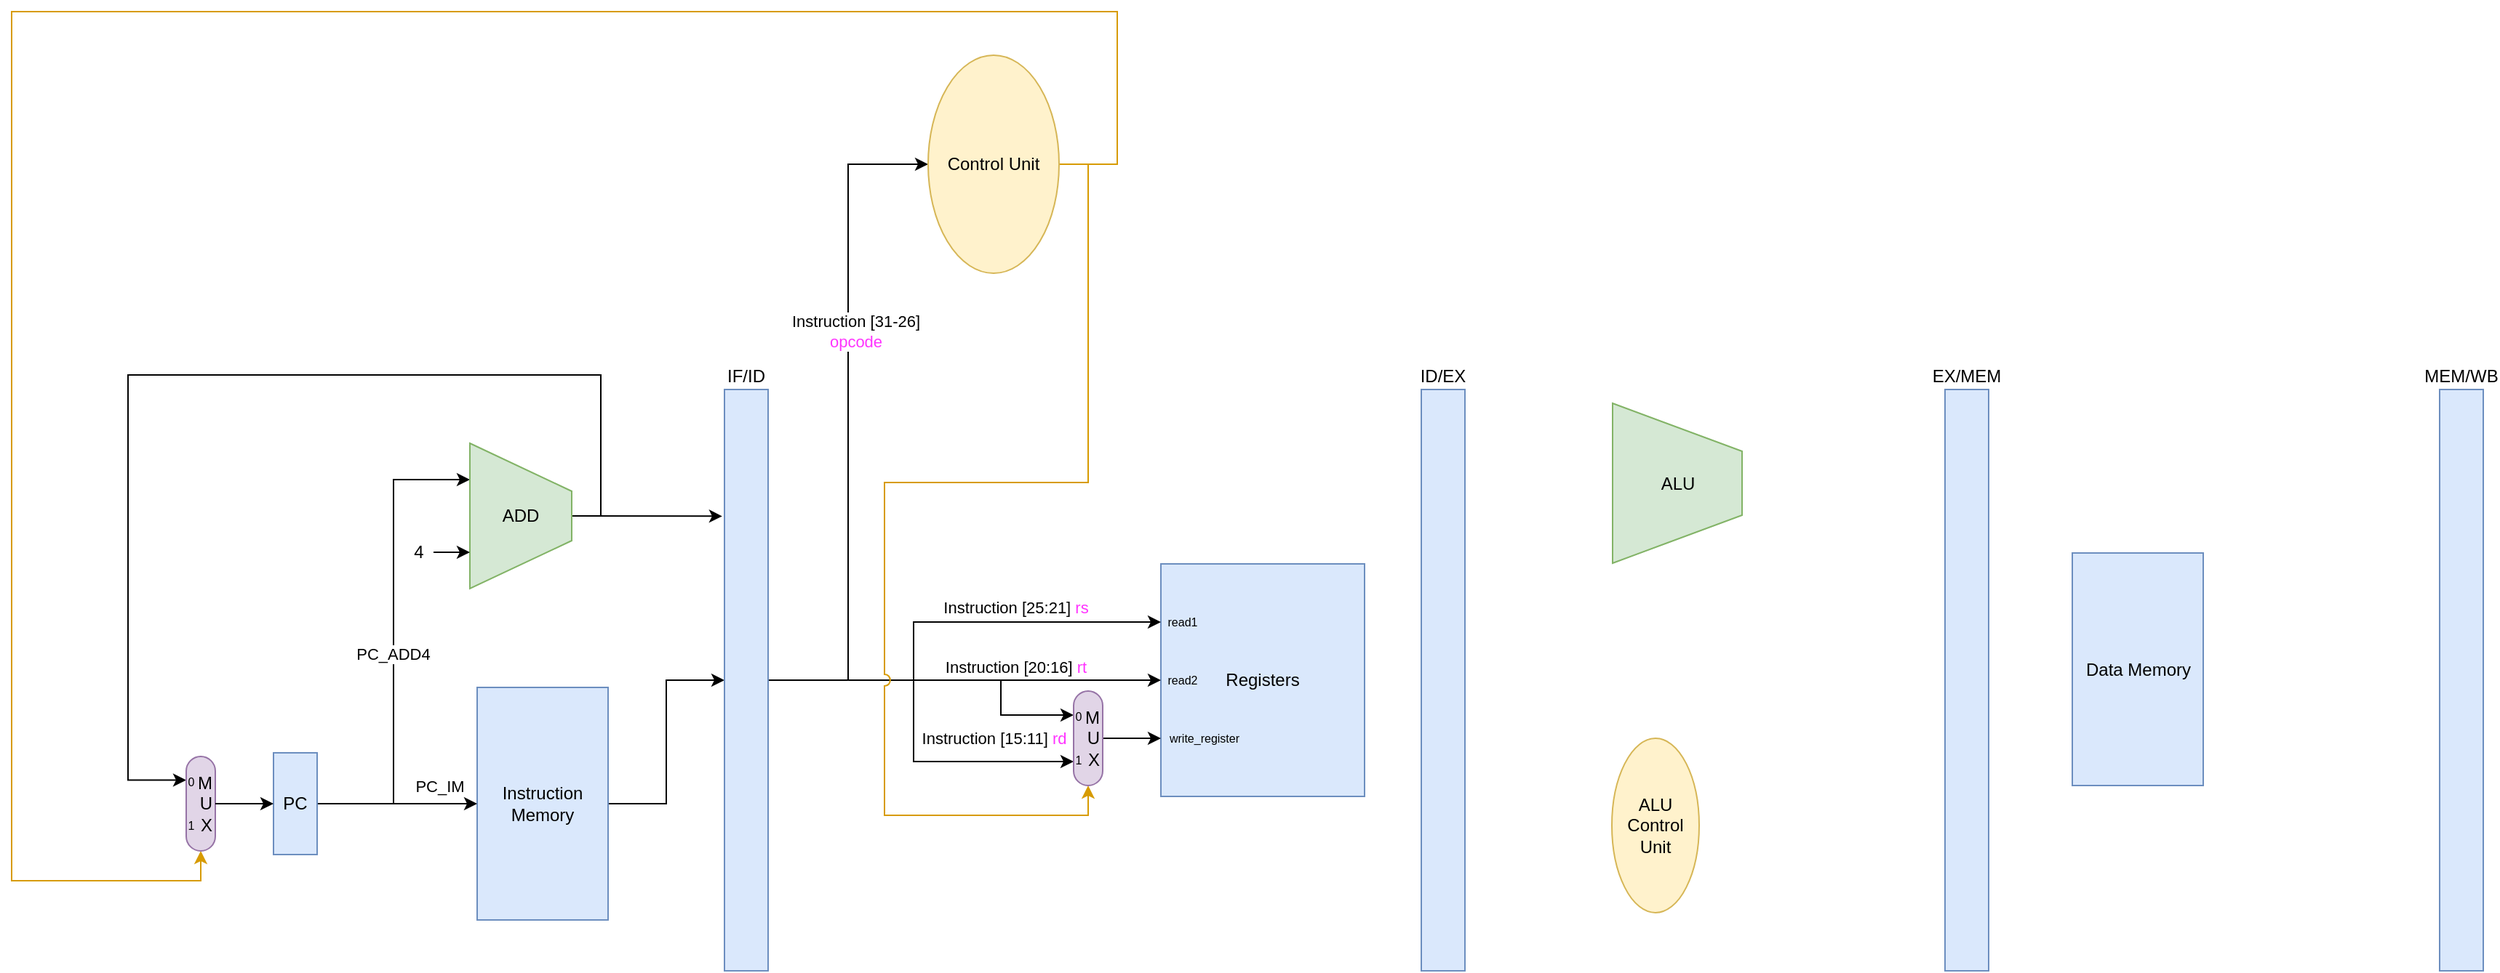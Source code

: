 <mxfile version="13.9.2" type="github">
  <diagram id="1Coj7hrqnw014M556c4Y" name="Page-1">
    <mxGraphModel dx="2331" dy="378" grid="1" gridSize="10" guides="1" tooltips="1" connect="1" arrows="1" fold="1" page="1" pageScale="1" pageWidth="1654" pageHeight="1169" math="0" shadow="0">
      <root>
        <mxCell id="0" />
        <mxCell id="1" parent="0" />
        <mxCell id="us9dEkHbTWS69yQj29po-3" style="edgeStyle=orthogonalEdgeStyle;rounded=0;orthogonalLoop=1;jettySize=auto;html=1;exitX=1;exitY=0.5;exitDx=0;exitDy=0;entryX=0;entryY=0.5;entryDx=0;entryDy=0;" parent="1" source="-xb7NcOD5L0uCaqKyZje-2" target="-xb7NcOD5L0uCaqKyZje-5" edge="1">
          <mxGeometry relative="1" as="geometry" />
        </mxCell>
        <mxCell id="-xb7NcOD5L0uCaqKyZje-2" value="Instruction Memory" style="rounded=0;whiteSpace=wrap;html=1;fillColor=#dae8fc;strokeColor=#6c8ebf;fontStyle=0" parent="1" vertex="1">
          <mxGeometry x="-430" y="565" width="90" height="160" as="geometry" />
        </mxCell>
        <mxCell id="-xb7NcOD5L0uCaqKyZje-3" value="Registers" style="rounded=0;whiteSpace=wrap;html=1;fillColor=#dae8fc;strokeColor=#6c8ebf;fontStyle=0" parent="1" vertex="1">
          <mxGeometry x="40" y="480" width="140" height="160" as="geometry" />
        </mxCell>
        <mxCell id="-xb7NcOD5L0uCaqKyZje-4" value="Data Memory" style="rounded=0;whiteSpace=wrap;html=1;fillColor=#dae8fc;strokeColor=#6c8ebf;fontStyle=0" parent="1" vertex="1">
          <mxGeometry x="666.5" y="472.5" width="90" height="160" as="geometry" />
        </mxCell>
        <mxCell id="us9dEkHbTWS69yQj29po-4" style="edgeStyle=orthogonalEdgeStyle;rounded=0;orthogonalLoop=1;jettySize=auto;html=1;exitX=1;exitY=0.5;exitDx=0;exitDy=0;entryX=0;entryY=0.5;entryDx=0;entryDy=0;" parent="1" source="-xb7NcOD5L0uCaqKyZje-5" target="-xb7NcOD5L0uCaqKyZje-18" edge="1">
          <mxGeometry relative="1" as="geometry" />
        </mxCell>
        <mxCell id="us9dEkHbTWS69yQj29po-5" value="Instruction [31-26]&lt;br&gt;&lt;font color=&quot;#ff33ff&quot;&gt;opcode&lt;/font&gt;" style="edgeLabel;html=1;align=center;verticalAlign=middle;resizable=0;points=[];" parent="us9dEkHbTWS69yQj29po-4" vertex="1" connectable="0">
          <mxGeometry x="-0.167" y="3" relative="1" as="geometry">
            <mxPoint x="8" y="-101.67" as="offset" />
          </mxGeometry>
        </mxCell>
        <mxCell id="us9dEkHbTWS69yQj29po-6" style="edgeStyle=orthogonalEdgeStyle;rounded=0;orthogonalLoop=1;jettySize=auto;html=1;exitX=1;exitY=0.5;exitDx=0;exitDy=0;" parent="1" source="-xb7NcOD5L0uCaqKyZje-5" edge="1">
          <mxGeometry relative="1" as="geometry">
            <Array as="points">
              <mxPoint x="-130" y="560" />
              <mxPoint x="-130" y="520" />
            </Array>
            <mxPoint x="40" y="520" as="targetPoint" />
          </mxGeometry>
        </mxCell>
        <mxCell id="us9dEkHbTWS69yQj29po-27" value="&lt;font style=&quot;font-size: 11px&quot;&gt;Instruction [25:21] &lt;font color=&quot;#ff33ff&quot;&gt;rs&lt;/font&gt;&lt;/font&gt;" style="edgeLabel;html=1;align=center;verticalAlign=middle;resizable=0;points=[];fontSize=8;" parent="us9dEkHbTWS69yQj29po-6" vertex="1" connectable="0">
          <mxGeometry x="0.284" y="-1" relative="1" as="geometry">
            <mxPoint x="10.95" y="-11" as="offset" />
          </mxGeometry>
        </mxCell>
        <mxCell id="us9dEkHbTWS69yQj29po-7" style="edgeStyle=orthogonalEdgeStyle;rounded=0;orthogonalLoop=1;jettySize=auto;html=1;exitX=1;exitY=0.5;exitDx=0;exitDy=0;entryX=0;entryY=0.5;entryDx=0;entryDy=0;" parent="1" source="-xb7NcOD5L0uCaqKyZje-5" target="-xb7NcOD5L0uCaqKyZje-3" edge="1">
          <mxGeometry relative="1" as="geometry">
            <Array as="points">
              <mxPoint x="-70" y="560" />
            </Array>
          </mxGeometry>
        </mxCell>
        <mxCell id="us9dEkHbTWS69yQj29po-13" style="edgeStyle=orthogonalEdgeStyle;rounded=0;orthogonalLoop=1;jettySize=auto;html=1;exitX=1;exitY=0.5;exitDx=0;exitDy=0;entryX=0;entryY=0.25;entryDx=0;entryDy=0;" parent="1" source="-xb7NcOD5L0uCaqKyZje-5" target="us9dEkHbTWS69yQj29po-8" edge="1">
          <mxGeometry relative="1" as="geometry">
            <Array as="points">
              <mxPoint x="-70" y="560" />
              <mxPoint x="-70" y="584" />
              <mxPoint x="-20" y="584" />
            </Array>
          </mxGeometry>
        </mxCell>
        <mxCell id="us9dEkHbTWS69yQj29po-28" value="&lt;font style=&quot;font-size: 11px&quot;&gt;Instruction [20:16] &lt;font color=&quot;#ff33ff&quot;&gt;rt&lt;/font&gt;&lt;/font&gt;" style="edgeLabel;html=1;align=center;verticalAlign=middle;resizable=0;points=[];fontSize=8;" parent="us9dEkHbTWS69yQj29po-13" vertex="1" connectable="0">
          <mxGeometry x="0.194" y="-2" relative="1" as="geometry">
            <mxPoint x="30" y="-11.5" as="offset" />
          </mxGeometry>
        </mxCell>
        <mxCell id="us9dEkHbTWS69yQj29po-14" style="edgeStyle=orthogonalEdgeStyle;rounded=0;orthogonalLoop=1;jettySize=auto;html=1;exitX=1;exitY=0.5;exitDx=0;exitDy=0;entryX=0;entryY=0.75;entryDx=0;entryDy=0;" parent="1" source="-xb7NcOD5L0uCaqKyZje-5" target="us9dEkHbTWS69yQj29po-8" edge="1">
          <mxGeometry relative="1" as="geometry">
            <Array as="points">
              <mxPoint x="-130" y="560" />
              <mxPoint x="-130" y="616" />
              <mxPoint x="-20" y="616" />
            </Array>
          </mxGeometry>
        </mxCell>
        <mxCell id="us9dEkHbTWS69yQj29po-29" value="&lt;span style=&quot;font-size: 11px&quot;&gt;Instruction [15:11]&amp;nbsp;&lt;/span&gt;&lt;font color=&quot;#ff33ff&quot; style=&quot;font-size: 11px&quot;&gt;rd&lt;/font&gt;" style="edgeLabel;html=1;align=center;verticalAlign=middle;resizable=0;points=[];fontSize=8;" parent="us9dEkHbTWS69yQj29po-14" vertex="1" connectable="0">
          <mxGeometry x="0.491" y="1" relative="1" as="geometry">
            <mxPoint x="12.39" y="-15" as="offset" />
          </mxGeometry>
        </mxCell>
        <mxCell id="-xb7NcOD5L0uCaqKyZje-5" value="IF/ID" style="rounded=0;whiteSpace=wrap;html=1;fillColor=#dae8fc;strokeColor=#6c8ebf;labelPosition=center;verticalLabelPosition=top;align=center;verticalAlign=bottom;" parent="1" vertex="1">
          <mxGeometry x="-260" y="360" width="30" height="400" as="geometry" />
        </mxCell>
        <mxCell id="-xb7NcOD5L0uCaqKyZje-6" style="edgeStyle=orthogonalEdgeStyle;rounded=0;orthogonalLoop=1;jettySize=auto;html=1;entryX=0.25;entryY=1;entryDx=0;entryDy=0;elbow=vertical;" parent="1" source="-xb7NcOD5L0uCaqKyZje-10" target="-xb7NcOD5L0uCaqKyZje-22" edge="1">
          <mxGeometry relative="1" as="geometry" />
        </mxCell>
        <mxCell id="-xb7NcOD5L0uCaqKyZje-7" value="PC_ADD4" style="edgeLabel;html=1;align=center;verticalAlign=middle;resizable=0;points=[];" parent="-xb7NcOD5L0uCaqKyZje-6" vertex="1" connectable="0">
          <mxGeometry x="-0.053" y="1" relative="1" as="geometry">
            <mxPoint as="offset" />
          </mxGeometry>
        </mxCell>
        <mxCell id="-xb7NcOD5L0uCaqKyZje-8" style="edgeStyle=orthogonalEdgeStyle;rounded=0;orthogonalLoop=1;jettySize=auto;html=1;exitX=1;exitY=0.5;exitDx=0;exitDy=0;entryX=0;entryY=0.5;entryDx=0;entryDy=0;" parent="1" source="-xb7NcOD5L0uCaqKyZje-10" target="-xb7NcOD5L0uCaqKyZje-2" edge="1">
          <mxGeometry relative="1" as="geometry" />
        </mxCell>
        <mxCell id="-xb7NcOD5L0uCaqKyZje-9" value="PC_IM" style="edgeLabel;html=1;align=center;verticalAlign=middle;resizable=0;points=[];" parent="-xb7NcOD5L0uCaqKyZje-8" vertex="1" connectable="0">
          <mxGeometry x="-0.369" y="-2" relative="1" as="geometry">
            <mxPoint x="48.86" y="-14.5" as="offset" />
          </mxGeometry>
        </mxCell>
        <mxCell id="-xb7NcOD5L0uCaqKyZje-10" value="PC" style="rounded=0;whiteSpace=wrap;html=1;fillColor=#dae8fc;strokeColor=#6c8ebf;fontStyle=0" parent="1" vertex="1">
          <mxGeometry x="-570" y="610" width="30" height="70" as="geometry" />
        </mxCell>
        <mxCell id="-xb7NcOD5L0uCaqKyZje-14" value="ID/EX" style="rounded=0;whiteSpace=wrap;html=1;fillColor=#dae8fc;strokeColor=#6c8ebf;labelPosition=center;verticalLabelPosition=top;align=center;verticalAlign=bottom;" parent="1" vertex="1">
          <mxGeometry x="219" y="360" width="30" height="400" as="geometry" />
        </mxCell>
        <mxCell id="-xb7NcOD5L0uCaqKyZje-15" value="EX/MEM" style="rounded=0;whiteSpace=wrap;html=1;fillColor=#dae8fc;strokeColor=#6c8ebf;labelPosition=center;verticalLabelPosition=top;align=center;verticalAlign=bottom;" parent="1" vertex="1">
          <mxGeometry x="579" y="360" width="30" height="400" as="geometry" />
        </mxCell>
        <mxCell id="-xb7NcOD5L0uCaqKyZje-16" value="MEM/WB" style="rounded=0;whiteSpace=wrap;html=1;fillColor=#dae8fc;strokeColor=#6c8ebf;labelPosition=center;verticalLabelPosition=top;align=center;verticalAlign=bottom;" parent="1" vertex="1">
          <mxGeometry x="919" y="360" width="30" height="400" as="geometry" />
        </mxCell>
        <object label="ALU" id="-xb7NcOD5L0uCaqKyZje-17">
          <mxCell style="shape=trapezoid;perimeter=trapezoidPerimeter;whiteSpace=wrap;html=1;fixedSize=1;fillColor=#d5e8d4;rotation=90;strokeColor=#82b366;size=33;sketch=0;rounded=0;shadow=0;horizontal=0;" parent="1" vertex="1">
            <mxGeometry x="340" y="380" width="110" height="89" as="geometry" />
          </mxCell>
        </object>
        <mxCell id="us9dEkHbTWS69yQj29po-34" style="edgeStyle=orthogonalEdgeStyle;rounded=0;jumpStyle=arc;orthogonalLoop=1;jettySize=auto;html=1;entryX=0.5;entryY=1;entryDx=0;entryDy=0;startArrow=none;startFill=0;endArrow=classic;endFill=1;strokeWidth=1;fontSize=8;fillColor=#ffe6cc;strokeColor=#d79b00;jumpSize=8;" parent="1" source="-xb7NcOD5L0uCaqKyZje-18" target="us9dEkHbTWS69yQj29po-8" edge="1">
          <mxGeometry relative="1" as="geometry">
            <Array as="points">
              <mxPoint x="-10" y="205" />
              <mxPoint x="-10" y="424" />
              <mxPoint x="-150" y="424" />
              <mxPoint x="-150" y="653" />
              <mxPoint x="-10" y="653" />
            </Array>
          </mxGeometry>
        </mxCell>
        <mxCell id="TF0Btvxv8Lc0LlPEWRUl-1" style="edgeStyle=orthogonalEdgeStyle;rounded=0;orthogonalLoop=1;jettySize=auto;html=1;exitX=1;exitY=0.5;exitDx=0;exitDy=0;entryX=0.5;entryY=1;entryDx=0;entryDy=0;fillColor=#ffe6cc;strokeColor=#d79b00;" edge="1" parent="1" source="-xb7NcOD5L0uCaqKyZje-18" target="us9dEkHbTWS69yQj29po-21">
          <mxGeometry relative="1" as="geometry">
            <Array as="points">
              <mxPoint x="10" y="205" />
              <mxPoint x="10" y="100" />
              <mxPoint x="-750" y="100" />
              <mxPoint x="-750" y="698" />
              <mxPoint x="-620" y="698" />
            </Array>
          </mxGeometry>
        </mxCell>
        <mxCell id="-xb7NcOD5L0uCaqKyZje-18" value="Control Unit" style="ellipse;whiteSpace=wrap;html=1;rounded=0;shadow=0;sketch=0;fillColor=#fff2cc;strokeColor=#d6b656;" parent="1" vertex="1">
          <mxGeometry x="-120" y="130" width="90" height="150" as="geometry" />
        </mxCell>
        <mxCell id="-xb7NcOD5L0uCaqKyZje-19" value="ALU Control Unit" style="ellipse;whiteSpace=wrap;html=1;rounded=0;shadow=0;sketch=0;fillColor=#fff2cc;strokeColor=#d6b656;" parent="1" vertex="1">
          <mxGeometry x="350" y="600" width="60" height="120" as="geometry" />
        </mxCell>
        <mxCell id="-xb7NcOD5L0uCaqKyZje-20" style="edgeStyle=orthogonalEdgeStyle;rounded=0;orthogonalLoop=1;jettySize=auto;html=1;exitX=0.5;exitY=0;exitDx=0;exitDy=0;entryX=-0.052;entryY=0.218;entryDx=0;entryDy=0;entryPerimeter=0;jumpStyle=none;curved=1;" parent="1" source="-xb7NcOD5L0uCaqKyZje-22" target="-xb7NcOD5L0uCaqKyZje-5" edge="1">
          <mxGeometry relative="1" as="geometry" />
        </mxCell>
        <mxCell id="us9dEkHbTWS69yQj29po-24" style="edgeStyle=orthogonalEdgeStyle;rounded=0;jumpStyle=sharp;orthogonalLoop=1;jettySize=auto;html=1;exitX=0.5;exitY=0;exitDx=0;exitDy=0;entryX=0;entryY=0.25;entryDx=0;entryDy=0;startArrow=none;startFill=0;fontSize=8;" parent="1" source="-xb7NcOD5L0uCaqKyZje-22" target="us9dEkHbTWS69yQj29po-21" edge="1">
          <mxGeometry relative="1" as="geometry">
            <Array as="points">
              <mxPoint x="-345" y="447" />
              <mxPoint x="-345" y="350" />
              <mxPoint x="-670" y="350" />
              <mxPoint x="-670" y="629" />
            </Array>
          </mxGeometry>
        </mxCell>
        <object label="ADD" id="-xb7NcOD5L0uCaqKyZje-22">
          <mxCell style="shape=trapezoid;perimeter=trapezoidPerimeter;whiteSpace=wrap;html=1;fixedSize=1;fillColor=#d5e8d4;rotation=90;strokeColor=#82b366;size=33;sketch=0;rounded=0;shadow=0;horizontal=0;" parent="1" vertex="1">
            <mxGeometry x="-450" y="412" width="100" height="70" as="geometry" />
          </mxCell>
        </object>
        <mxCell id="-xb7NcOD5L0uCaqKyZje-23" style="edgeStyle=orthogonalEdgeStyle;rounded=0;orthogonalLoop=1;jettySize=auto;html=1;entryX=0.75;entryY=1;entryDx=0;entryDy=0;" parent="1" source="-xb7NcOD5L0uCaqKyZje-24" target="-xb7NcOD5L0uCaqKyZje-22" edge="1">
          <mxGeometry relative="1" as="geometry" />
        </mxCell>
        <mxCell id="-xb7NcOD5L0uCaqKyZje-24" value="4" style="text;html=1;strokeColor=none;fillColor=none;align=center;verticalAlign=middle;whiteSpace=wrap;rounded=0;shadow=0;sketch=0;" parent="1" vertex="1">
          <mxGeometry x="-480" y="462" width="20" height="20" as="geometry" />
        </mxCell>
        <mxCell id="us9dEkHbTWS69yQj29po-15" style="edgeStyle=orthogonalEdgeStyle;rounded=0;orthogonalLoop=1;jettySize=auto;html=1;exitX=1;exitY=0.5;exitDx=0;exitDy=0;entryX=0;entryY=0.75;entryDx=0;entryDy=0;" parent="1" source="us9dEkHbTWS69yQj29po-8" target="-xb7NcOD5L0uCaqKyZje-3" edge="1">
          <mxGeometry relative="1" as="geometry" />
        </mxCell>
        <mxCell id="us9dEkHbTWS69yQj29po-19" value="" style="group" parent="1" vertex="1" connectable="0">
          <mxGeometry x="-20" y="567.5" width="20" height="65" as="geometry" />
        </mxCell>
        <mxCell id="us9dEkHbTWS69yQj29po-8" value="M&lt;br&gt;U&lt;br&gt;X" style="rounded=1;whiteSpace=wrap;html=1;arcSize=50;imageAspect=1;rotation=0;perimeterSpacing=0;fillColor=#e1d5e7;strokeColor=#9673a6;align=right;" parent="us9dEkHbTWS69yQj29po-19" vertex="1">
          <mxGeometry width="20" height="65" as="geometry" />
        </mxCell>
        <mxCell id="us9dEkHbTWS69yQj29po-16" value="&lt;p style=&quot;line-height: 100%; font-size: 8px;&quot;&gt;&lt;font style=&quot;font-size: 8px;&quot;&gt;0&lt;/font&gt;&lt;/p&gt;" style="text;html=1;strokeColor=none;fillColor=none;align=center;verticalAlign=middle;whiteSpace=wrap;rounded=0;fontSize=8;" parent="us9dEkHbTWS69yQj29po-19" vertex="1">
          <mxGeometry x="1" y="12.5" width="5" height="10" as="geometry" />
        </mxCell>
        <mxCell id="us9dEkHbTWS69yQj29po-18" value="&lt;p style=&quot;line-height: 100%; font-size: 8px;&quot;&gt;&lt;font style=&quot;font-size: 8px;&quot;&gt;1&lt;/font&gt;&lt;/p&gt;" style="text;html=1;strokeColor=none;fillColor=none;align=center;verticalAlign=middle;whiteSpace=wrap;rounded=0;fontSize=8;" parent="us9dEkHbTWS69yQj29po-19" vertex="1">
          <mxGeometry x="1" y="42.5" width="5" height="10" as="geometry" />
        </mxCell>
        <mxCell id="us9dEkHbTWS69yQj29po-20" value="" style="group" parent="1" vertex="1" connectable="0">
          <mxGeometry x="-630" y="612.5" width="20" height="65" as="geometry" />
        </mxCell>
        <mxCell id="us9dEkHbTWS69yQj29po-21" value="M&lt;br&gt;U&lt;br&gt;X" style="rounded=1;whiteSpace=wrap;html=1;arcSize=50;imageAspect=1;rotation=0;perimeterSpacing=0;fillColor=#e1d5e7;strokeColor=#9673a6;align=right;" parent="us9dEkHbTWS69yQj29po-20" vertex="1">
          <mxGeometry width="20" height="65" as="geometry" />
        </mxCell>
        <mxCell id="us9dEkHbTWS69yQj29po-22" value="&lt;p style=&quot;line-height: 100%; font-size: 8px;&quot;&gt;&lt;font style=&quot;font-size: 8px;&quot;&gt;0&lt;/font&gt;&lt;/p&gt;" style="text;html=1;strokeColor=none;fillColor=none;align=center;verticalAlign=middle;whiteSpace=wrap;rounded=0;fontSize=8;" parent="us9dEkHbTWS69yQj29po-20" vertex="1">
          <mxGeometry x="1" y="12.5" width="5" height="10" as="geometry" />
        </mxCell>
        <mxCell id="us9dEkHbTWS69yQj29po-23" value="&lt;p style=&quot;line-height: 100%; font-size: 8px;&quot;&gt;&lt;font style=&quot;font-size: 8px;&quot;&gt;1&lt;/font&gt;&lt;/p&gt;" style="text;html=1;strokeColor=none;fillColor=none;align=center;verticalAlign=middle;whiteSpace=wrap;rounded=0;fontSize=8;" parent="us9dEkHbTWS69yQj29po-20" vertex="1">
          <mxGeometry x="1" y="42.5" width="5" height="10" as="geometry" />
        </mxCell>
        <mxCell id="us9dEkHbTWS69yQj29po-26" style="edgeStyle=orthogonalEdgeStyle;rounded=0;jumpStyle=sharp;orthogonalLoop=1;jettySize=auto;html=1;exitX=1;exitY=0.5;exitDx=0;exitDy=0;entryX=0;entryY=0.5;entryDx=0;entryDy=0;startArrow=none;startFill=0;fontSize=8;" parent="1" source="us9dEkHbTWS69yQj29po-21" target="-xb7NcOD5L0uCaqKyZje-10" edge="1">
          <mxGeometry relative="1" as="geometry" />
        </mxCell>
        <mxCell id="TF0Btvxv8Lc0LlPEWRUl-5" value="read1" style="text;html=1;strokeColor=none;fillColor=none;align=center;verticalAlign=middle;whiteSpace=wrap;rounded=0;fontSize=8;" vertex="1" parent="1">
          <mxGeometry x="40" y="510" width="30" height="20" as="geometry" />
        </mxCell>
        <mxCell id="TF0Btvxv8Lc0LlPEWRUl-6" value="read2" style="text;html=1;strokeColor=none;fillColor=none;align=center;verticalAlign=middle;whiteSpace=wrap;rounded=0;fontSize=8;" vertex="1" parent="1">
          <mxGeometry x="40" y="550" width="30" height="20" as="geometry" />
        </mxCell>
        <mxCell id="TF0Btvxv8Lc0LlPEWRUl-7" value="write_register" style="text;html=1;strokeColor=none;fillColor=none;align=center;verticalAlign=middle;whiteSpace=wrap;rounded=0;fontSize=8;" vertex="1" parent="1">
          <mxGeometry x="40" y="590" width="60" height="20" as="geometry" />
        </mxCell>
      </root>
    </mxGraphModel>
  </diagram>
</mxfile>
